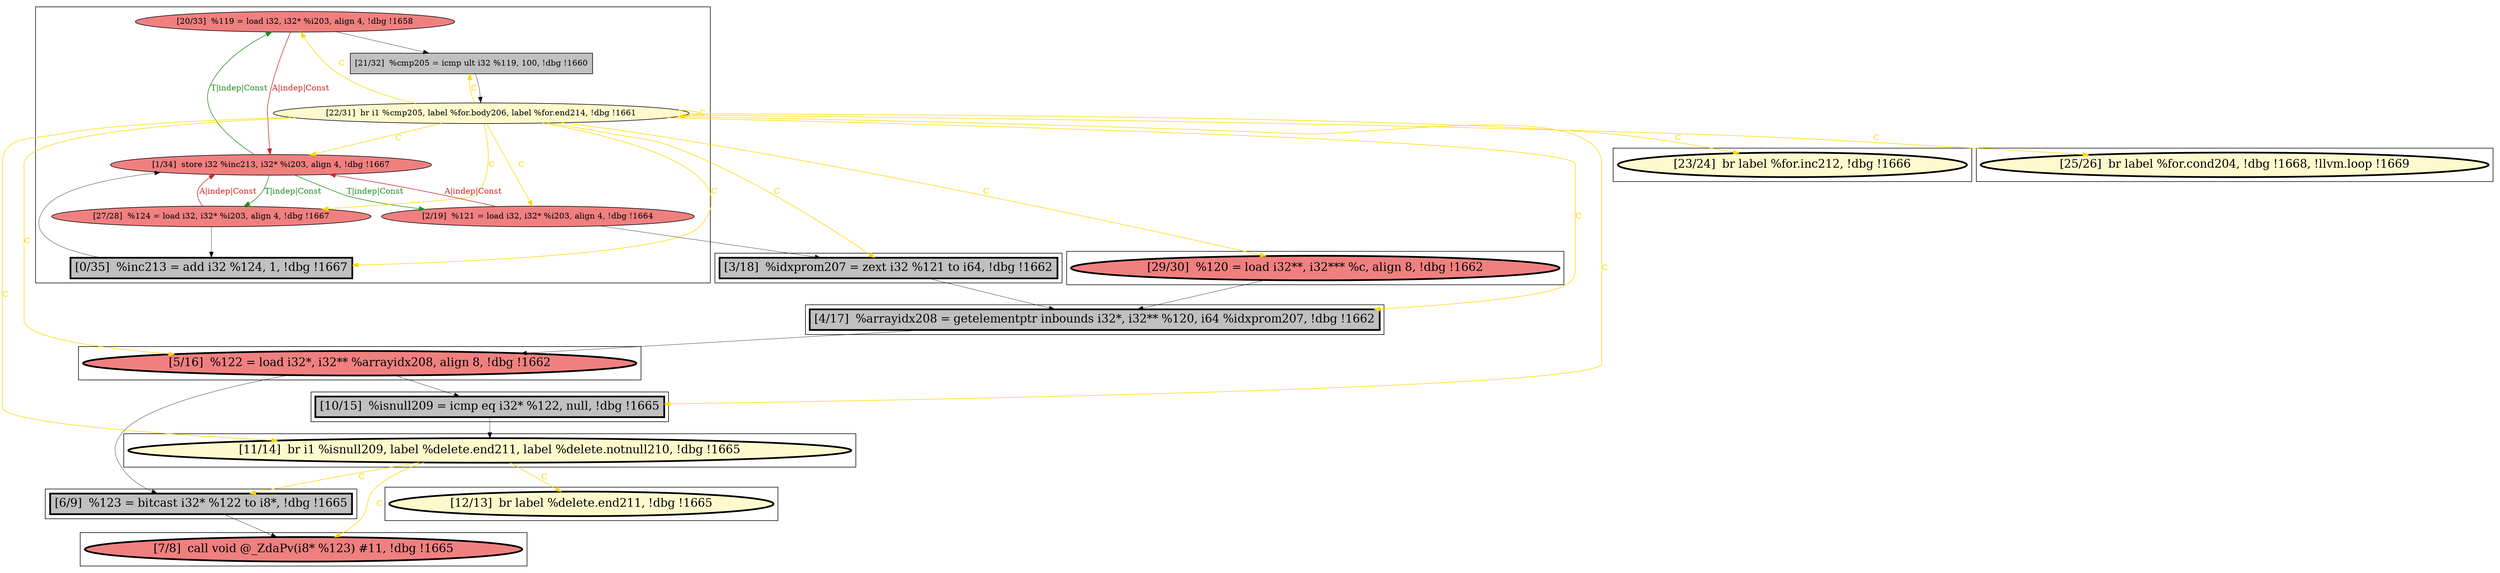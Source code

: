 
digraph G {



node5752->node5750 [style=solid,color=firebrick3,label="A|indep|Const",penwidth=1.0,fontcolor=firebrick3 ]
node5753->node5751 [style=solid,color=black,label="",penwidth=0.5,fontcolor=black ]
node5744->node5756 [style=solid,color=gold,label="C",penwidth=1.0,fontcolor=gold ]
node5747->node5755 [style=solid,color=black,label="",penwidth=0.5,fontcolor=black ]
node5745->node5757 [style=solid,color=black,label="",penwidth=0.5,fontcolor=black ]
node5751->node5757 [style=solid,color=gold,label="C",penwidth=1.0,fontcolor=gold ]
node5748->node5749 [style=solid,color=black,label="",penwidth=0.5,fontcolor=black ]
node5750->node5748 [style=solid,color=forestgreen,label="T|indep|Const",penwidth=1.0,fontcolor=forestgreen ]
node5751->node5745 [style=solid,color=gold,label="C",penwidth=1.0,fontcolor=gold ]
node5751->node5760 [style=solid,color=gold,label="C",penwidth=1.0,fontcolor=gold ]
node5755->node5758 [style=solid,color=black,label="",penwidth=0.5,fontcolor=black ]
node5751->node5752 [style=solid,color=gold,label="C",penwidth=1.0,fontcolor=gold ]
node5751->node5758 [style=solid,color=gold,label="C",penwidth=1.0,fontcolor=gold ]
node5752->node5753 [style=solid,color=black,label="",penwidth=0.5,fontcolor=black ]
node5751->node5746 [style=solid,color=gold,label="C",penwidth=1.0,fontcolor=gold ]
node5751->node5748 [style=solid,color=gold,label="C",penwidth=1.0,fontcolor=gold ]
node5746->node5758 [style=solid,color=black,label="",penwidth=0.5,fontcolor=black ]
node5750->node5752 [style=solid,color=forestgreen,label="T|indep|Const",penwidth=1.0,fontcolor=forestgreen ]
node5757->node5744 [style=solid,color=black,label="",penwidth=0.5,fontcolor=black ]
node5745->node5743 [style=solid,color=black,label="",penwidth=0.5,fontcolor=black ]
node5751->node5751 [style=solid,color=gold,label="C",penwidth=1.0,fontcolor=gold ]
node5743->node5756 [style=solid,color=black,label="",penwidth=0.5,fontcolor=black ]
node5751->node5747 [style=solid,color=gold,label="C",penwidth=1.0,fontcolor=gold ]
node5751->node5753 [style=solid,color=gold,label="C",penwidth=1.0,fontcolor=gold ]
node5751->node5755 [style=solid,color=gold,label="C",penwidth=1.0,fontcolor=gold ]
node5748->node5750 [style=solid,color=firebrick3,label="A|indep|Const",penwidth=1.0,fontcolor=firebrick3 ]
node5751->node5759 [style=solid,color=gold,label="C",penwidth=1.0,fontcolor=gold ]
node5751->node5744 [style=solid,color=gold,label="C",penwidth=1.0,fontcolor=gold ]
node5751->node5750 [style=solid,color=gold,label="C",penwidth=1.0,fontcolor=gold ]
node5744->node5754 [style=solid,color=gold,label="C",penwidth=1.0,fontcolor=gold ]
node5744->node5743 [style=solid,color=gold,label="C",penwidth=1.0,fontcolor=gold ]
node5751->node5749 [style=solid,color=gold,label="C",penwidth=1.0,fontcolor=gold ]
node5750->node5747 [style=solid,color=forestgreen,label="T|indep|Const",penwidth=1.0,fontcolor=forestgreen ]
node5749->node5750 [style=solid,color=black,label="",penwidth=0.5,fontcolor=black ]
node5758->node5745 [style=solid,color=black,label="",penwidth=0.5,fontcolor=black ]
node5747->node5750 [style=solid,color=firebrick3,label="A|indep|Const",penwidth=1.0,fontcolor=firebrick3 ]


subgraph cluster11 {


node5760 [penwidth=3.0,fontsize=20,fillcolor=lemonchiffon,label="[23/24]  br label %for.inc212, !dbg !1666",shape=ellipse,style=filled ]



}

subgraph cluster10 {


node5759 [penwidth=3.0,fontsize=20,fillcolor=lemonchiffon,label="[25/26]  br label %for.cond204, !dbg !1668, !llvm.loop !1669",shape=ellipse,style=filled ]



}

subgraph cluster9 {


node5758 [penwidth=3.0,fontsize=20,fillcolor=grey,label="[4/17]  %arrayidx208 = getelementptr inbounds i32*, i32** %120, i64 %idxprom207, !dbg !1662",shape=rectangle,style=filled ]



}

subgraph cluster8 {


node5757 [penwidth=3.0,fontsize=20,fillcolor=grey,label="[10/15]  %isnull209 = icmp eq i32* %122, null, !dbg !1665",shape=rectangle,style=filled ]



}

subgraph cluster7 {


node5756 [penwidth=3.0,fontsize=20,fillcolor=lightcoral,label="[7/8]  call void @_ZdaPv(i8* %123) #11, !dbg !1665",shape=ellipse,style=filled ]



}

subgraph cluster6 {


node5755 [penwidth=3.0,fontsize=20,fillcolor=grey,label="[3/18]  %idxprom207 = zext i32 %121 to i64, !dbg !1662",shape=rectangle,style=filled ]



}

subgraph cluster0 {


node5743 [penwidth=3.0,fontsize=20,fillcolor=grey,label="[6/9]  %123 = bitcast i32* %122 to i8*, !dbg !1665",shape=rectangle,style=filled ]



}

subgraph cluster5 {


node5754 [penwidth=3.0,fontsize=20,fillcolor=lemonchiffon,label="[12/13]  br label %delete.end211, !dbg !1665",shape=ellipse,style=filled ]



}

subgraph cluster1 {


node5744 [penwidth=3.0,fontsize=20,fillcolor=lemonchiffon,label="[11/14]  br i1 %isnull209, label %delete.end211, label %delete.notnull210, !dbg !1665",shape=ellipse,style=filled ]



}

subgraph cluster2 {


node5745 [penwidth=3.0,fontsize=20,fillcolor=lightcoral,label="[5/16]  %122 = load i32*, i32** %arrayidx208, align 8, !dbg !1662",shape=ellipse,style=filled ]



}

subgraph cluster3 {


node5746 [penwidth=3.0,fontsize=20,fillcolor=lightcoral,label="[29/30]  %120 = load i32**, i32*** %c, align 8, !dbg !1662",shape=ellipse,style=filled ]



}

subgraph cluster4 {


node5753 [fillcolor=grey,label="[21/32]  %cmp205 = icmp ult i32 %119, 100, !dbg !1660",shape=rectangle,style=filled ]
node5748 [fillcolor=lightcoral,label="[27/28]  %124 = load i32, i32* %i203, align 4, !dbg !1667",shape=ellipse,style=filled ]
node5750 [fillcolor=lightcoral,label="[1/34]  store i32 %inc213, i32* %i203, align 4, !dbg !1667",shape=ellipse,style=filled ]
node5751 [fillcolor=lemonchiffon,label="[22/31]  br i1 %cmp205, label %for.body206, label %for.end214, !dbg !1661",shape=ellipse,style=filled ]
node5747 [fillcolor=lightcoral,label="[2/19]  %121 = load i32, i32* %i203, align 4, !dbg !1664",shape=ellipse,style=filled ]
node5749 [penwidth=3.0,fontsize=20,fillcolor=grey,label="[0/35]  %inc213 = add i32 %124, 1, !dbg !1667",shape=rectangle,style=filled ]
node5752 [fillcolor=lightcoral,label="[20/33]  %119 = load i32, i32* %i203, align 4, !dbg !1658",shape=ellipse,style=filled ]



}

}

